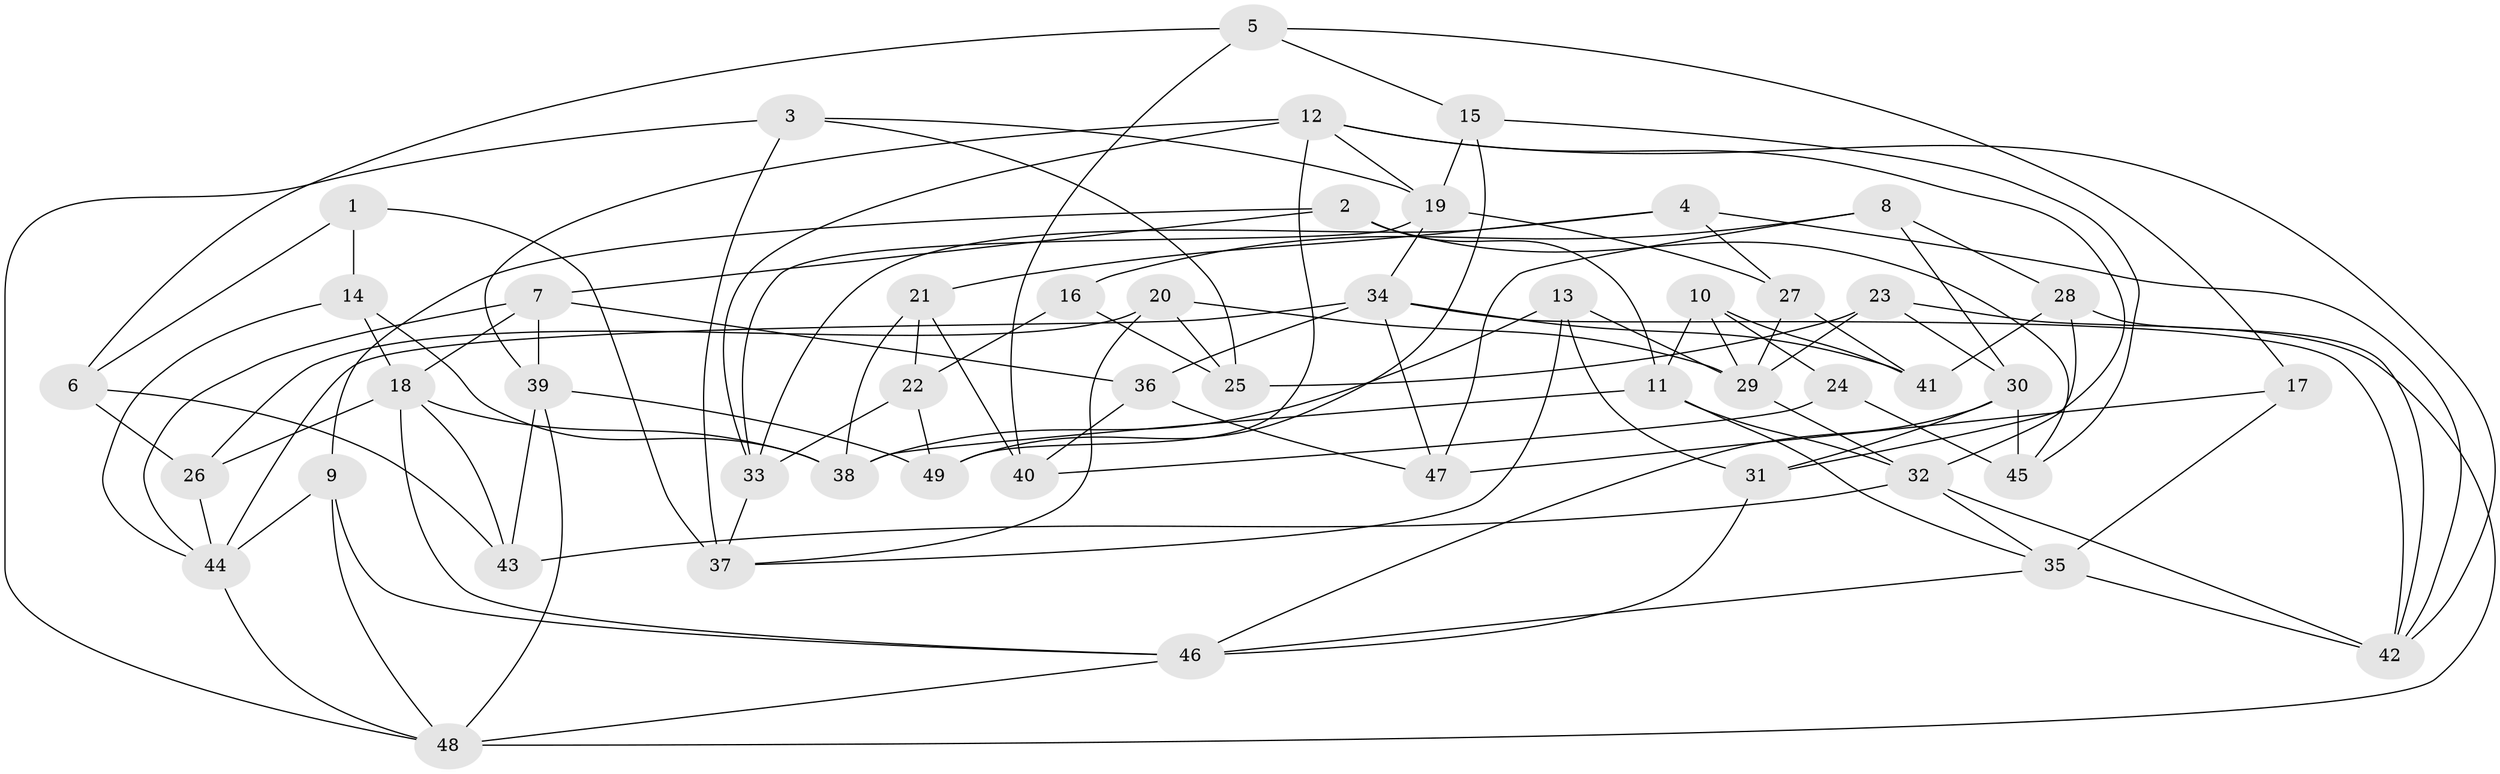 // original degree distribution, {4: 1.0}
// Generated by graph-tools (version 1.1) at 2025/38/03/04/25 23:38:04]
// undirected, 49 vertices, 110 edges
graph export_dot {
  node [color=gray90,style=filled];
  1;
  2;
  3;
  4;
  5;
  6;
  7;
  8;
  9;
  10;
  11;
  12;
  13;
  14;
  15;
  16;
  17;
  18;
  19;
  20;
  21;
  22;
  23;
  24;
  25;
  26;
  27;
  28;
  29;
  30;
  31;
  32;
  33;
  34;
  35;
  36;
  37;
  38;
  39;
  40;
  41;
  42;
  43;
  44;
  45;
  46;
  47;
  48;
  49;
  1 -- 6 [weight=1.0];
  1 -- 14 [weight=1.0];
  1 -- 37 [weight=2.0];
  2 -- 7 [weight=1.0];
  2 -- 9 [weight=1.0];
  2 -- 11 [weight=1.0];
  2 -- 45 [weight=1.0];
  3 -- 19 [weight=1.0];
  3 -- 25 [weight=1.0];
  3 -- 37 [weight=1.0];
  3 -- 48 [weight=1.0];
  4 -- 21 [weight=1.0];
  4 -- 27 [weight=1.0];
  4 -- 33 [weight=1.0];
  4 -- 42 [weight=1.0];
  5 -- 6 [weight=1.0];
  5 -- 15 [weight=1.0];
  5 -- 17 [weight=1.0];
  5 -- 40 [weight=1.0];
  6 -- 26 [weight=1.0];
  6 -- 43 [weight=1.0];
  7 -- 18 [weight=1.0];
  7 -- 36 [weight=1.0];
  7 -- 39 [weight=2.0];
  7 -- 44 [weight=1.0];
  8 -- 16 [weight=1.0];
  8 -- 28 [weight=1.0];
  8 -- 30 [weight=1.0];
  8 -- 47 [weight=1.0];
  9 -- 44 [weight=1.0];
  9 -- 46 [weight=1.0];
  9 -- 48 [weight=1.0];
  10 -- 11 [weight=1.0];
  10 -- 24 [weight=1.0];
  10 -- 29 [weight=1.0];
  10 -- 41 [weight=1.0];
  11 -- 32 [weight=1.0];
  11 -- 35 [weight=1.0];
  11 -- 38 [weight=2.0];
  12 -- 19 [weight=1.0];
  12 -- 31 [weight=1.0];
  12 -- 33 [weight=1.0];
  12 -- 39 [weight=1.0];
  12 -- 42 [weight=1.0];
  12 -- 49 [weight=1.0];
  13 -- 29 [weight=1.0];
  13 -- 31 [weight=1.0];
  13 -- 37 [weight=1.0];
  13 -- 38 [weight=1.0];
  14 -- 18 [weight=1.0];
  14 -- 38 [weight=1.0];
  14 -- 44 [weight=1.0];
  15 -- 19 [weight=1.0];
  15 -- 45 [weight=1.0];
  15 -- 49 [weight=1.0];
  16 -- 22 [weight=2.0];
  16 -- 25 [weight=1.0];
  17 -- 35 [weight=2.0];
  17 -- 47 [weight=1.0];
  18 -- 26 [weight=1.0];
  18 -- 38 [weight=1.0];
  18 -- 43 [weight=1.0];
  18 -- 46 [weight=1.0];
  19 -- 27 [weight=1.0];
  19 -- 33 [weight=1.0];
  19 -- 34 [weight=1.0];
  20 -- 25 [weight=1.0];
  20 -- 26 [weight=1.0];
  20 -- 29 [weight=1.0];
  20 -- 37 [weight=1.0];
  21 -- 22 [weight=1.0];
  21 -- 38 [weight=1.0];
  21 -- 40 [weight=1.0];
  22 -- 33 [weight=2.0];
  22 -- 49 [weight=1.0];
  23 -- 25 [weight=1.0];
  23 -- 29 [weight=1.0];
  23 -- 30 [weight=1.0];
  23 -- 48 [weight=1.0];
  24 -- 40 [weight=1.0];
  24 -- 45 [weight=2.0];
  26 -- 44 [weight=1.0];
  27 -- 29 [weight=1.0];
  27 -- 41 [weight=1.0];
  28 -- 32 [weight=1.0];
  28 -- 41 [weight=1.0];
  28 -- 42 [weight=1.0];
  29 -- 32 [weight=1.0];
  30 -- 31 [weight=1.0];
  30 -- 45 [weight=2.0];
  30 -- 46 [weight=1.0];
  31 -- 46 [weight=1.0];
  32 -- 35 [weight=1.0];
  32 -- 42 [weight=1.0];
  32 -- 43 [weight=1.0];
  33 -- 37 [weight=1.0];
  34 -- 36 [weight=1.0];
  34 -- 41 [weight=1.0];
  34 -- 42 [weight=1.0];
  34 -- 44 [weight=1.0];
  34 -- 47 [weight=1.0];
  35 -- 42 [weight=1.0];
  35 -- 46 [weight=1.0];
  36 -- 40 [weight=1.0];
  36 -- 47 [weight=1.0];
  39 -- 43 [weight=1.0];
  39 -- 48 [weight=1.0];
  39 -- 49 [weight=1.0];
  44 -- 48 [weight=1.0];
  46 -- 48 [weight=1.0];
}
